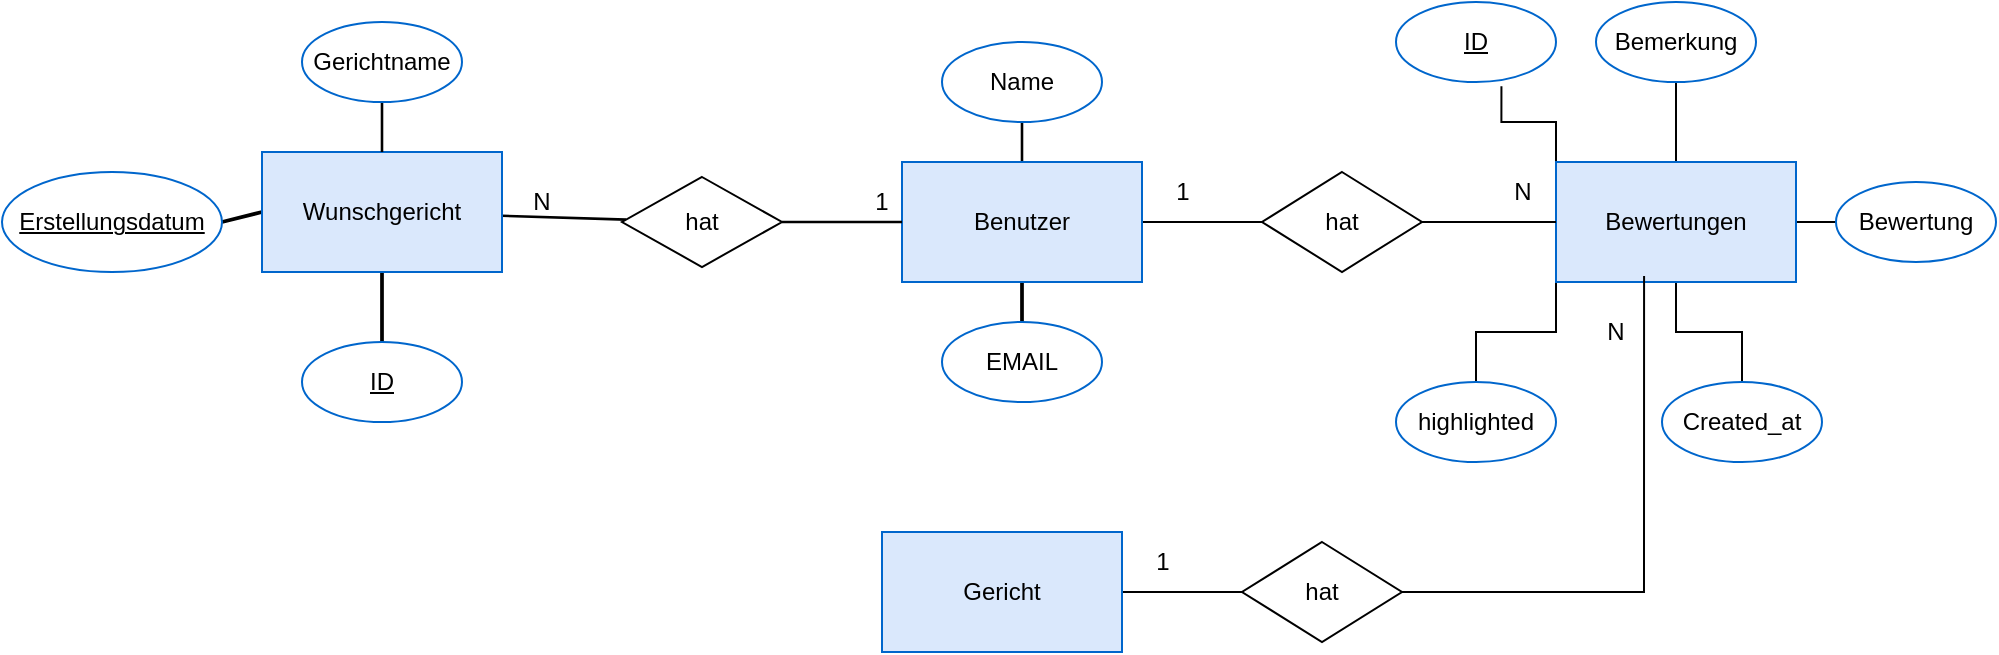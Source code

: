 <mxfile version="15.4.0" type="device"><diagram id="t0YwyfMV6nskbGIEEIj2" name="Page-1"><mxGraphModel dx="1086" dy="846" grid="1" gridSize="10" guides="1" tooltips="1" connect="1" arrows="1" fold="1" page="1" pageScale="1" pageWidth="827" pageHeight="1169" math="0" shadow="0"><root><mxCell id="0"/><mxCell id="1" parent="0"/><mxCell id="suW84zMjy4k8tSlKIC0_-8" value="" style="edgeStyle=none;shape=link;rounded=0;orthogonalLoop=1;jettySize=auto;html=1;width=-0.286;" parent="1" source="suW84zMjy4k8tSlKIC0_-11" target="suW84zMjy4k8tSlKIC0_-22" edge="1"><mxGeometry relative="1" as="geometry"/></mxCell><mxCell id="suW84zMjy4k8tSlKIC0_-9" style="edgeStyle=none;shape=link;rounded=0;orthogonalLoop=1;jettySize=auto;html=1;exitX=0;exitY=0.5;exitDx=0;exitDy=0;entryX=1;entryY=0.5;entryDx=0;entryDy=0;width=0.857;" parent="1" source="suW84zMjy4k8tSlKIC0_-11" target="suW84zMjy4k8tSlKIC0_-13" edge="1"><mxGeometry relative="1" as="geometry"/></mxCell><mxCell id="suW84zMjy4k8tSlKIC0_-10" style="edgeStyle=none;shape=link;rounded=0;orthogonalLoop=1;jettySize=auto;html=1;exitX=0.5;exitY=1;exitDx=0;exitDy=0;width=0.857;" parent="1" source="suW84zMjy4k8tSlKIC0_-11" target="suW84zMjy4k8tSlKIC0_-12" edge="1"><mxGeometry relative="1" as="geometry"/></mxCell><mxCell id="suW84zMjy4k8tSlKIC0_-11" value="Wunschgericht" style="rounded=0;whiteSpace=wrap;html=1;fillColor=#dae8fc;strokeColor=#0066CC;" parent="1" vertex="1"><mxGeometry x="180" y="405" width="120" height="60" as="geometry"/></mxCell><mxCell id="suW84zMjy4k8tSlKIC0_-12" value="&lt;u&gt;ID&lt;/u&gt;" style="ellipse;whiteSpace=wrap;html=1;strokeColor=#0066CC;" parent="1" vertex="1"><mxGeometry x="200" y="500" width="80" height="40" as="geometry"/></mxCell><mxCell id="suW84zMjy4k8tSlKIC0_-13" value="&lt;u&gt;Erstellungsdatum&lt;/u&gt;" style="ellipse;whiteSpace=wrap;html=1;strokeColor=#0066CC;" parent="1" vertex="1"><mxGeometry x="50" y="415" width="110" height="50" as="geometry"/></mxCell><mxCell id="suW84zMjy4k8tSlKIC0_-14" style="edgeStyle=none;shape=link;rounded=0;orthogonalLoop=1;jettySize=auto;html=1;exitX=0.5;exitY=1;exitDx=0;exitDy=0;entryX=0.5;entryY=0;entryDx=0;entryDy=0;width=-0.286;" parent="1" source="suW84zMjy4k8tSlKIC0_-15" target="suW84zMjy4k8tSlKIC0_-20" edge="1"><mxGeometry relative="1" as="geometry"/></mxCell><mxCell id="suW84zMjy4k8tSlKIC0_-15" value="Name" style="ellipse;whiteSpace=wrap;html=1;strokeColor=#0066CC;" parent="1" vertex="1"><mxGeometry x="520" y="350" width="80" height="40" as="geometry"/></mxCell><mxCell id="suW84zMjy4k8tSlKIC0_-16" style="edgeStyle=none;shape=link;rounded=0;orthogonalLoop=1;jettySize=auto;html=1;width=-0.286;" parent="1" source="suW84zMjy4k8tSlKIC0_-17" target="suW84zMjy4k8tSlKIC0_-11" edge="1"><mxGeometry relative="1" as="geometry"/></mxCell><mxCell id="suW84zMjy4k8tSlKIC0_-17" value="Gerichtname" style="ellipse;whiteSpace=wrap;html=1;strokeColor=#0066CC;" parent="1" vertex="1"><mxGeometry x="200" y="340" width="80" height="40" as="geometry"/></mxCell><mxCell id="suW84zMjy4k8tSlKIC0_-18" style="edgeStyle=none;shape=link;rounded=0;orthogonalLoop=1;jettySize=auto;html=1;exitX=0.5;exitY=0;exitDx=0;exitDy=0;entryX=0.5;entryY=1;entryDx=0;entryDy=0;width=-0.857;" parent="1" source="suW84zMjy4k8tSlKIC0_-19" target="suW84zMjy4k8tSlKIC0_-20" edge="1"><mxGeometry relative="1" as="geometry"/></mxCell><mxCell id="suW84zMjy4k8tSlKIC0_-19" value="EMAIL" style="ellipse;whiteSpace=wrap;html=1;strokeColor=#0066CC;" parent="1" vertex="1"><mxGeometry x="520" y="490" width="80" height="40" as="geometry"/></mxCell><mxCell id="suW84zMjy4k8tSlKIC0_-28" style="edgeStyle=orthogonalEdgeStyle;rounded=0;orthogonalLoop=1;jettySize=auto;html=1;exitX=1;exitY=0.5;exitDx=0;exitDy=0;entryX=0;entryY=0.5;entryDx=0;entryDy=0;endArrow=none;endFill=0;" parent="1" source="suW84zMjy4k8tSlKIC0_-20" target="suW84zMjy4k8tSlKIC0_-27" edge="1"><mxGeometry relative="1" as="geometry"/></mxCell><mxCell id="suW84zMjy4k8tSlKIC0_-20" value="Benutzer&lt;br&gt;" style="rounded=0;whiteSpace=wrap;html=1;fillColor=#dae8fc;strokeColor=#0066CC;" parent="1" vertex="1"><mxGeometry x="500" y="410" width="120" height="60" as="geometry"/></mxCell><mxCell id="suW84zMjy4k8tSlKIC0_-21" style="edgeStyle=none;shape=link;rounded=0;orthogonalLoop=1;jettySize=auto;html=1;exitX=1;exitY=0.5;exitDx=0;exitDy=0;entryX=0;entryY=0.5;entryDx=0;entryDy=0;width=-0.286;" parent="1" source="suW84zMjy4k8tSlKIC0_-22" target="suW84zMjy4k8tSlKIC0_-20" edge="1"><mxGeometry relative="1" as="geometry"><Array as="points"><mxPoint x="480" y="440"/></Array></mxGeometry></mxCell><mxCell id="suW84zMjy4k8tSlKIC0_-22" value="hat" style="rhombus;whiteSpace=wrap;html=1;" parent="1" vertex="1"><mxGeometry x="360" y="417.5" width="80" height="45" as="geometry"/></mxCell><mxCell id="suW84zMjy4k8tSlKIC0_-23" value="N" style="text;html=1;strokeColor=none;fillColor=none;align=center;verticalAlign=middle;whiteSpace=wrap;rounded=0;" parent="1" vertex="1"><mxGeometry x="290" y="415" width="60" height="30" as="geometry"/></mxCell><mxCell id="suW84zMjy4k8tSlKIC0_-24" value="1" style="text;html=1;strokeColor=none;fillColor=none;align=center;verticalAlign=middle;whiteSpace=wrap;rounded=0;" parent="1" vertex="1"><mxGeometry x="460" y="415" width="60" height="30" as="geometry"/></mxCell><mxCell id="suW84zMjy4k8tSlKIC0_-41" style="edgeStyle=orthogonalEdgeStyle;rounded=0;orthogonalLoop=1;jettySize=auto;html=1;exitX=0;exitY=0;exitDx=0;exitDy=0;entryX=0.659;entryY=1.054;entryDx=0;entryDy=0;entryPerimeter=0;endArrow=none;endFill=0;" parent="1" source="suW84zMjy4k8tSlKIC0_-25" target="suW84zMjy4k8tSlKIC0_-37" edge="1"><mxGeometry relative="1" as="geometry"/></mxCell><mxCell id="suW84zMjy4k8tSlKIC0_-42" style="edgeStyle=orthogonalEdgeStyle;rounded=0;orthogonalLoop=1;jettySize=auto;html=1;exitX=0;exitY=1;exitDx=0;exitDy=0;entryX=0.5;entryY=0;entryDx=0;entryDy=0;endArrow=none;endFill=0;" parent="1" source="suW84zMjy4k8tSlKIC0_-25" target="suW84zMjy4k8tSlKIC0_-36" edge="1"><mxGeometry relative="1" as="geometry"/></mxCell><mxCell id="suW84zMjy4k8tSlKIC0_-43" style="edgeStyle=orthogonalEdgeStyle;rounded=0;orthogonalLoop=1;jettySize=auto;html=1;exitX=0.5;exitY=1;exitDx=0;exitDy=0;entryX=0.5;entryY=0;entryDx=0;entryDy=0;endArrow=none;endFill=0;" parent="1" source="suW84zMjy4k8tSlKIC0_-25" target="suW84zMjy4k8tSlKIC0_-35" edge="1"><mxGeometry relative="1" as="geometry"/></mxCell><mxCell id="suW84zMjy4k8tSlKIC0_-45" style="edgeStyle=orthogonalEdgeStyle;rounded=0;orthogonalLoop=1;jettySize=auto;html=1;exitX=1;exitY=0.5;exitDx=0;exitDy=0;entryX=0;entryY=0.5;entryDx=0;entryDy=0;endArrow=none;endFill=0;" parent="1" source="suW84zMjy4k8tSlKIC0_-25" target="suW84zMjy4k8tSlKIC0_-34" edge="1"><mxGeometry relative="1" as="geometry"/></mxCell><mxCell id="suW84zMjy4k8tSlKIC0_-47" style="edgeStyle=orthogonalEdgeStyle;rounded=0;orthogonalLoop=1;jettySize=auto;html=1;exitX=0.5;exitY=0;exitDx=0;exitDy=0;entryX=0.5;entryY=1;entryDx=0;entryDy=0;endArrow=none;endFill=0;" parent="1" source="suW84zMjy4k8tSlKIC0_-25" target="suW84zMjy4k8tSlKIC0_-33" edge="1"><mxGeometry relative="1" as="geometry"/></mxCell><mxCell id="suW84zMjy4k8tSlKIC0_-25" value="Bewertungen" style="rounded=0;whiteSpace=wrap;html=1;fillColor=#dae8fc;strokeColor=#0066CC;" parent="1" vertex="1"><mxGeometry x="827" y="410" width="120" height="60" as="geometry"/></mxCell><mxCell id="suW84zMjy4k8tSlKIC0_-29" style="edgeStyle=orthogonalEdgeStyle;rounded=0;orthogonalLoop=1;jettySize=auto;html=1;exitX=1;exitY=0.5;exitDx=0;exitDy=0;entryX=0;entryY=0.5;entryDx=0;entryDy=0;endArrow=none;endFill=0;" parent="1" source="suW84zMjy4k8tSlKIC0_-27" target="suW84zMjy4k8tSlKIC0_-25" edge="1"><mxGeometry relative="1" as="geometry"/></mxCell><mxCell id="suW84zMjy4k8tSlKIC0_-27" value="hat" style="shape=rhombus;perimeter=rhombusPerimeter;whiteSpace=wrap;html=1;align=center;" parent="1" vertex="1"><mxGeometry x="680" y="415" width="80" height="50" as="geometry"/></mxCell><mxCell id="suW84zMjy4k8tSlKIC0_-30" value="1" style="text;html=1;align=center;verticalAlign=middle;resizable=0;points=[];autosize=1;strokeColor=none;fillColor=none;" parent="1" vertex="1"><mxGeometry x="630" y="415" width="20" height="20" as="geometry"/></mxCell><mxCell id="suW84zMjy4k8tSlKIC0_-31" value="N" style="text;html=1;align=center;verticalAlign=middle;resizable=0;points=[];autosize=1;strokeColor=none;fillColor=none;" parent="1" vertex="1"><mxGeometry x="800" y="415" width="20" height="20" as="geometry"/></mxCell><mxCell id="suW84zMjy4k8tSlKIC0_-33" value="Bemerkung" style="ellipse;whiteSpace=wrap;html=1;strokeColor=#0066CC;" parent="1" vertex="1"><mxGeometry x="847" y="330" width="80" height="40" as="geometry"/></mxCell><mxCell id="suW84zMjy4k8tSlKIC0_-34" value="Bewertung" style="ellipse;whiteSpace=wrap;html=1;strokeColor=#0066CC;" parent="1" vertex="1"><mxGeometry x="967" y="420" width="80" height="40" as="geometry"/></mxCell><mxCell id="suW84zMjy4k8tSlKIC0_-35" value="Created_at" style="ellipse;whiteSpace=wrap;html=1;strokeColor=#0066CC;" parent="1" vertex="1"><mxGeometry x="880" y="520" width="80" height="40" as="geometry"/></mxCell><mxCell id="suW84zMjy4k8tSlKIC0_-36" value="highlighted" style="ellipse;whiteSpace=wrap;html=1;strokeColor=#0066CC;" parent="1" vertex="1"><mxGeometry x="747" y="520" width="80" height="40" as="geometry"/></mxCell><mxCell id="suW84zMjy4k8tSlKIC0_-37" value="&lt;u&gt;ID&lt;/u&gt;" style="ellipse;whiteSpace=wrap;html=1;strokeColor=#0066CC;" parent="1" vertex="1"><mxGeometry x="747" y="330" width="80" height="40" as="geometry"/></mxCell><mxCell id="0QVfbHxiqD3_FGqah8Sh-6" value="N" style="text;html=1;strokeColor=none;fillColor=none;align=center;verticalAlign=middle;whiteSpace=wrap;rounded=0;" parent="1" vertex="1"><mxGeometry x="847" y="480" width="20" height="30" as="geometry"/></mxCell><mxCell id="3xJ1ceUqFU_clEv8eV8p-5" style="edgeStyle=orthogonalEdgeStyle;rounded=0;orthogonalLoop=1;jettySize=auto;html=1;exitX=1;exitY=0.5;exitDx=0;exitDy=0;entryX=0;entryY=0.5;entryDx=0;entryDy=0;endArrow=none;endFill=0;" edge="1" parent="1" source="3xJ1ceUqFU_clEv8eV8p-2" target="3xJ1ceUqFU_clEv8eV8p-4"><mxGeometry relative="1" as="geometry"/></mxCell><mxCell id="3xJ1ceUqFU_clEv8eV8p-2" value="Gericht" style="rounded=0;whiteSpace=wrap;html=1;fillColor=#dae8fc;strokeColor=#0066CC;" vertex="1" parent="1"><mxGeometry x="490" y="595" width="120" height="60" as="geometry"/></mxCell><mxCell id="3xJ1ceUqFU_clEv8eV8p-6" style="edgeStyle=orthogonalEdgeStyle;rounded=0;orthogonalLoop=1;jettySize=auto;html=1;exitX=1;exitY=0.5;exitDx=0;exitDy=0;entryX=0.367;entryY=0.95;entryDx=0;entryDy=0;entryPerimeter=0;endArrow=none;endFill=0;" edge="1" parent="1" source="3xJ1ceUqFU_clEv8eV8p-4" target="suW84zMjy4k8tSlKIC0_-25"><mxGeometry relative="1" as="geometry"/></mxCell><mxCell id="3xJ1ceUqFU_clEv8eV8p-4" value="hat" style="shape=rhombus;perimeter=rhombusPerimeter;whiteSpace=wrap;html=1;align=center;" vertex="1" parent="1"><mxGeometry x="670" y="600" width="80" height="50" as="geometry"/></mxCell><mxCell id="3xJ1ceUqFU_clEv8eV8p-9" value="1" style="text;html=1;align=center;verticalAlign=middle;resizable=0;points=[];autosize=1;strokeColor=none;fillColor=none;" vertex="1" parent="1"><mxGeometry x="620" y="600" width="20" height="20" as="geometry"/></mxCell></root></mxGraphModel></diagram></mxfile>